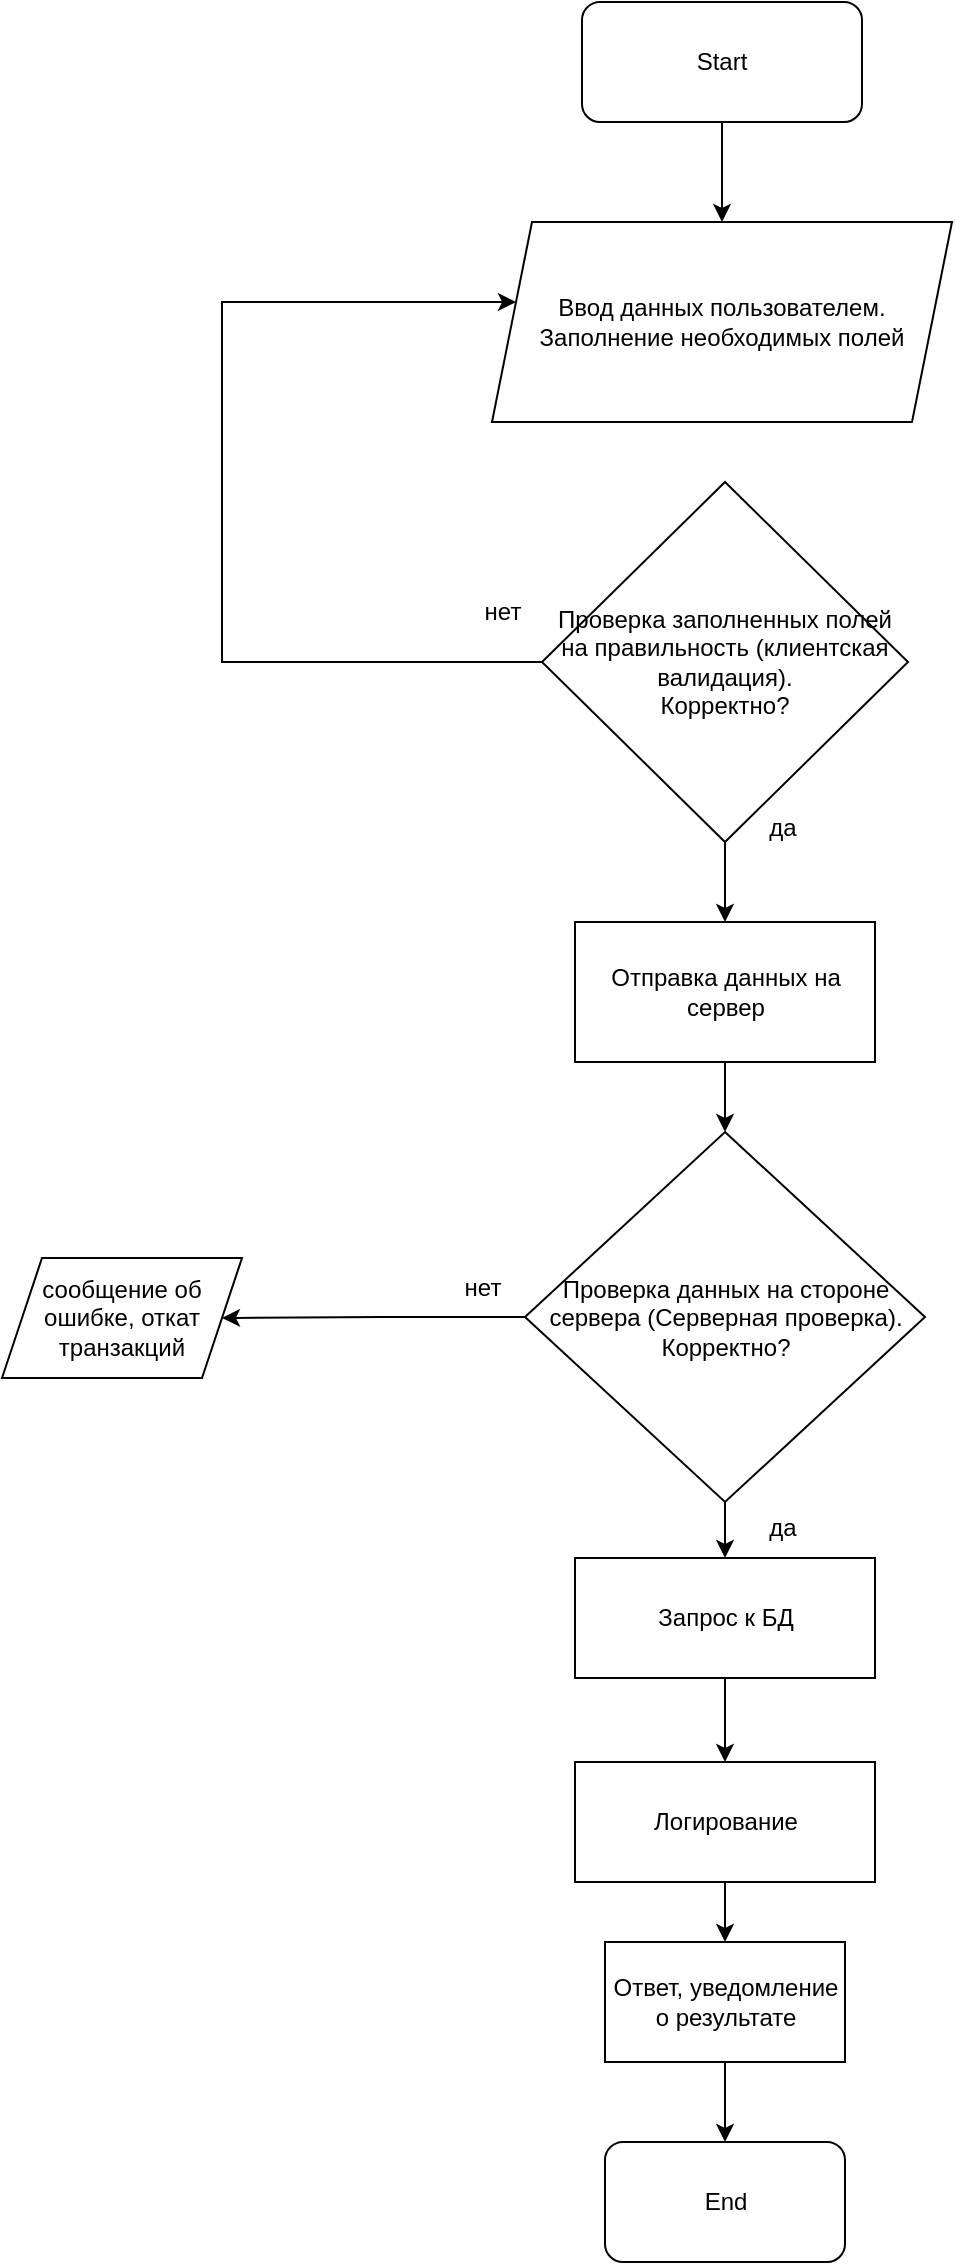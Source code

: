 <mxfile version="24.7.14">
  <diagram name="Страница — 1" id="nufodS5jt1-LSLAKg5Ph">
    <mxGraphModel dx="1311" dy="814" grid="1" gridSize="10" guides="1" tooltips="1" connect="1" arrows="1" fold="1" page="1" pageScale="1" pageWidth="827" pageHeight="1169" math="0" shadow="0">
      <root>
        <mxCell id="0" />
        <mxCell id="1" parent="0" />
        <mxCell id="JHAfzec8ck0cFMgluabL-25" style="edgeStyle=orthogonalEdgeStyle;rounded=0;orthogonalLoop=1;jettySize=auto;html=1;entryX=0.5;entryY=0;entryDx=0;entryDy=0;" edge="1" parent="1" source="JHAfzec8ck0cFMgluabL-1" target="JHAfzec8ck0cFMgluabL-2">
          <mxGeometry relative="1" as="geometry" />
        </mxCell>
        <mxCell id="JHAfzec8ck0cFMgluabL-1" value="Start" style="rounded=1;whiteSpace=wrap;html=1;" vertex="1" parent="1">
          <mxGeometry x="360" y="20" width="140" height="60" as="geometry" />
        </mxCell>
        <mxCell id="JHAfzec8ck0cFMgluabL-2" value="Ввод данных пользователем.&lt;div&gt;Заполнение необходимых полей&lt;/div&gt;" style="shape=parallelogram;perimeter=parallelogramPerimeter;whiteSpace=wrap;html=1;fixedSize=1;" vertex="1" parent="1">
          <mxGeometry x="315" y="130" width="230" height="100" as="geometry" />
        </mxCell>
        <mxCell id="JHAfzec8ck0cFMgluabL-5" style="edgeStyle=orthogonalEdgeStyle;rounded=0;orthogonalLoop=1;jettySize=auto;html=1;" edge="1" parent="1" source="JHAfzec8ck0cFMgluabL-3" target="JHAfzec8ck0cFMgluabL-2">
          <mxGeometry relative="1" as="geometry">
            <mxPoint x="200" y="170" as="targetPoint" />
            <Array as="points">
              <mxPoint x="180" y="350" />
              <mxPoint x="180" y="170" />
            </Array>
          </mxGeometry>
        </mxCell>
        <mxCell id="JHAfzec8ck0cFMgluabL-23" style="edgeStyle=orthogonalEdgeStyle;rounded=0;orthogonalLoop=1;jettySize=auto;html=1;entryX=0.5;entryY=0;entryDx=0;entryDy=0;" edge="1" parent="1" source="JHAfzec8ck0cFMgluabL-3" target="JHAfzec8ck0cFMgluabL-7">
          <mxGeometry relative="1" as="geometry" />
        </mxCell>
        <mxCell id="JHAfzec8ck0cFMgluabL-3" value="Проверка заполненных полей на правильность (клиентская валидация).&lt;br&gt;Корректно?" style="rhombus;whiteSpace=wrap;html=1;" vertex="1" parent="1">
          <mxGeometry x="340" y="260" width="183" height="180" as="geometry" />
        </mxCell>
        <mxCell id="JHAfzec8ck0cFMgluabL-4" value="нет" style="text;html=1;align=center;verticalAlign=middle;resizable=0;points=[];autosize=1;strokeColor=none;fillColor=none;" vertex="1" parent="1">
          <mxGeometry x="300" y="310" width="40" height="30" as="geometry" />
        </mxCell>
        <mxCell id="JHAfzec8ck0cFMgluabL-6" value="да" style="text;html=1;align=center;verticalAlign=middle;resizable=0;points=[];autosize=1;strokeColor=none;fillColor=none;" vertex="1" parent="1">
          <mxGeometry x="440" y="418" width="40" height="30" as="geometry" />
        </mxCell>
        <mxCell id="JHAfzec8ck0cFMgluabL-24" style="edgeStyle=orthogonalEdgeStyle;rounded=0;orthogonalLoop=1;jettySize=auto;html=1;entryX=0.5;entryY=0;entryDx=0;entryDy=0;" edge="1" parent="1" source="JHAfzec8ck0cFMgluabL-7" target="JHAfzec8ck0cFMgluabL-8">
          <mxGeometry relative="1" as="geometry" />
        </mxCell>
        <mxCell id="JHAfzec8ck0cFMgluabL-7" value="Отправка данных на сервер" style="rounded=0;whiteSpace=wrap;html=1;" vertex="1" parent="1">
          <mxGeometry x="356.5" y="480" width="150" height="70" as="geometry" />
        </mxCell>
        <mxCell id="JHAfzec8ck0cFMgluabL-11" style="edgeStyle=orthogonalEdgeStyle;rounded=0;orthogonalLoop=1;jettySize=auto;html=1;entryX=1;entryY=0.5;entryDx=0;entryDy=0;" edge="1" parent="1" source="JHAfzec8ck0cFMgluabL-8" target="JHAfzec8ck0cFMgluabL-10">
          <mxGeometry relative="1" as="geometry" />
        </mxCell>
        <mxCell id="JHAfzec8ck0cFMgluabL-17" style="edgeStyle=orthogonalEdgeStyle;rounded=0;orthogonalLoop=1;jettySize=auto;html=1;entryX=0.5;entryY=0;entryDx=0;entryDy=0;" edge="1" parent="1" source="JHAfzec8ck0cFMgluabL-8" target="JHAfzec8ck0cFMgluabL-13">
          <mxGeometry relative="1" as="geometry" />
        </mxCell>
        <mxCell id="JHAfzec8ck0cFMgluabL-8" value="Проверка данных на стороне сервера (Серверная проверка). Корректно?" style="rhombus;whiteSpace=wrap;html=1;" vertex="1" parent="1">
          <mxGeometry x="331.5" y="585" width="200" height="185" as="geometry" />
        </mxCell>
        <mxCell id="JHAfzec8ck0cFMgluabL-9" value="нет" style="text;html=1;align=center;verticalAlign=middle;resizable=0;points=[];autosize=1;strokeColor=none;fillColor=none;" vertex="1" parent="1">
          <mxGeometry x="290" y="648" width="40" height="30" as="geometry" />
        </mxCell>
        <mxCell id="JHAfzec8ck0cFMgluabL-10" value="сообщение об ошибке, откат транзакций" style="shape=parallelogram;perimeter=parallelogramPerimeter;whiteSpace=wrap;html=1;fixedSize=1;" vertex="1" parent="1">
          <mxGeometry x="70" y="648" width="120" height="60" as="geometry" />
        </mxCell>
        <mxCell id="JHAfzec8ck0cFMgluabL-12" value="да" style="text;html=1;align=center;verticalAlign=middle;resizable=0;points=[];autosize=1;strokeColor=none;fillColor=none;" vertex="1" parent="1">
          <mxGeometry x="440" y="768" width="40" height="30" as="geometry" />
        </mxCell>
        <mxCell id="JHAfzec8ck0cFMgluabL-19" style="edgeStyle=orthogonalEdgeStyle;rounded=0;orthogonalLoop=1;jettySize=auto;html=1;entryX=0.5;entryY=0;entryDx=0;entryDy=0;" edge="1" parent="1" source="JHAfzec8ck0cFMgluabL-13" target="JHAfzec8ck0cFMgluabL-14">
          <mxGeometry relative="1" as="geometry" />
        </mxCell>
        <mxCell id="JHAfzec8ck0cFMgluabL-13" value="Запрос к БД" style="rounded=0;whiteSpace=wrap;html=1;" vertex="1" parent="1">
          <mxGeometry x="356.5" y="798" width="150" height="60" as="geometry" />
        </mxCell>
        <mxCell id="JHAfzec8ck0cFMgluabL-21" style="edgeStyle=orthogonalEdgeStyle;rounded=0;orthogonalLoop=1;jettySize=auto;html=1;entryX=0.5;entryY=0;entryDx=0;entryDy=0;" edge="1" parent="1" source="JHAfzec8ck0cFMgluabL-14" target="JHAfzec8ck0cFMgluabL-15">
          <mxGeometry relative="1" as="geometry" />
        </mxCell>
        <mxCell id="JHAfzec8ck0cFMgluabL-14" value="Логирование" style="rounded=0;whiteSpace=wrap;html=1;" vertex="1" parent="1">
          <mxGeometry x="356.5" y="900" width="150" height="60" as="geometry" />
        </mxCell>
        <mxCell id="JHAfzec8ck0cFMgluabL-22" style="edgeStyle=orthogonalEdgeStyle;rounded=0;orthogonalLoop=1;jettySize=auto;html=1;entryX=0.5;entryY=0;entryDx=0;entryDy=0;" edge="1" parent="1" source="JHAfzec8ck0cFMgluabL-15" target="JHAfzec8ck0cFMgluabL-16">
          <mxGeometry relative="1" as="geometry" />
        </mxCell>
        <mxCell id="JHAfzec8ck0cFMgluabL-15" value="Ответ, уведомление о результате" style="rounded=0;whiteSpace=wrap;html=1;" vertex="1" parent="1">
          <mxGeometry x="371.5" y="990" width="120" height="60" as="geometry" />
        </mxCell>
        <mxCell id="JHAfzec8ck0cFMgluabL-16" value="End" style="rounded=1;whiteSpace=wrap;html=1;" vertex="1" parent="1">
          <mxGeometry x="371.5" y="1090" width="120" height="60" as="geometry" />
        </mxCell>
      </root>
    </mxGraphModel>
  </diagram>
</mxfile>
